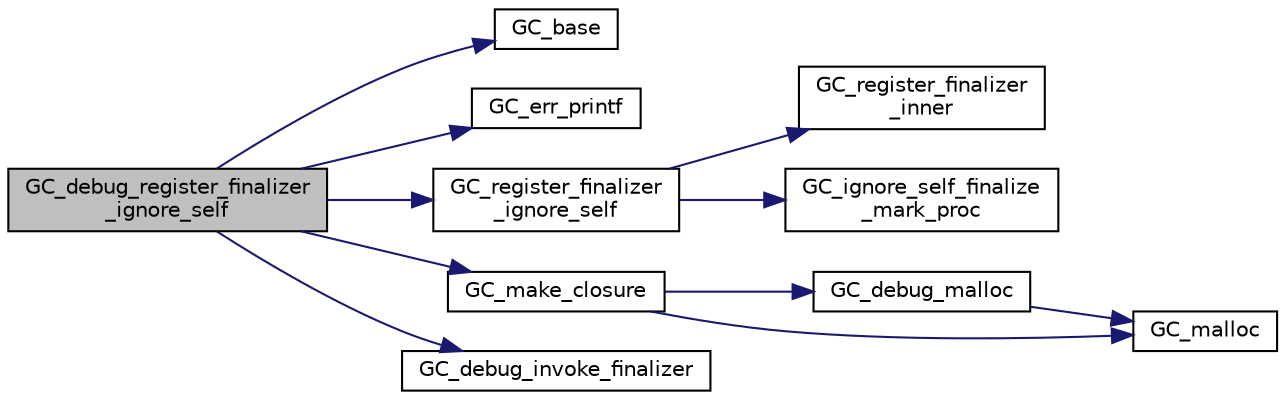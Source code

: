 digraph "GC_debug_register_finalizer_ignore_self"
{
  edge [fontname="Helvetica",fontsize="10",labelfontname="Helvetica",labelfontsize="10"];
  node [fontname="Helvetica",fontsize="10",shape=record];
  rankdir="LR";
  Node855 [label="GC_debug_register_finalizer\l_ignore_self",height=0.2,width=0.4,color="black", fillcolor="grey75", style="filled", fontcolor="black"];
  Node855 -> Node856 [color="midnightblue",fontsize="10",style="solid",fontname="Helvetica"];
  Node856 [label="GC_base",height=0.2,width=0.4,color="black", fillcolor="white", style="filled",URL="$d0/daa/gc_8h.html#a8b93cd0c8d9c312bbdf0e679d10b680a"];
  Node855 -> Node857 [color="midnightblue",fontsize="10",style="solid",fontname="Helvetica"];
  Node857 [label="GC_err_printf",height=0.2,width=0.4,color="black", fillcolor="white", style="filled",URL="$dd/d79/gc__priv_8h.html#a515817b1cc28538efe42e953361e6cb1"];
  Node855 -> Node858 [color="midnightblue",fontsize="10",style="solid",fontname="Helvetica"];
  Node858 [label="GC_register_finalizer\l_ignore_self",height=0.2,width=0.4,color="black", fillcolor="white", style="filled",URL="$d3/d1e/finalize_8c.html#a8e941f295c39454e8adf37c19a9e52ea"];
  Node858 -> Node859 [color="midnightblue",fontsize="10",style="solid",fontname="Helvetica"];
  Node859 [label="GC_register_finalizer\l_inner",height=0.2,width=0.4,color="black", fillcolor="white", style="filled",URL="$d3/d1e/finalize_8c.html#ab55c7b28e0047a802bf670c3240af122"];
  Node858 -> Node860 [color="midnightblue",fontsize="10",style="solid",fontname="Helvetica"];
  Node860 [label="GC_ignore_self_finalize\l_mark_proc",height=0.2,width=0.4,color="black", fillcolor="white", style="filled",URL="$d3/d1e/finalize_8c.html#a994744afd8aa6a32145f61e8d76e6a36"];
  Node855 -> Node861 [color="midnightblue",fontsize="10",style="solid",fontname="Helvetica"];
  Node861 [label="GC_make_closure",height=0.2,width=0.4,color="black", fillcolor="white", style="filled",URL="$d3/d7b/dbg__mlc_8c.html#a0d909b267b7ff2bdf81d95a1d81e508e"];
  Node861 -> Node862 [color="midnightblue",fontsize="10",style="solid",fontname="Helvetica"];
  Node862 [label="GC_debug_malloc",height=0.2,width=0.4,color="black", fillcolor="white", style="filled",URL="$d3/d7b/dbg__mlc_8c.html#af373e7a527b1267311ee8f5e249e7f03"];
  Node862 -> Node863 [color="midnightblue",fontsize="10",style="solid",fontname="Helvetica"];
  Node863 [label="GC_malloc",height=0.2,width=0.4,color="black", fillcolor="white", style="filled",URL="$d6/dcd/malloc_8c.html#a9181bcacd1d3f9ffb3567c73e06bd067"];
  Node861 -> Node863 [color="midnightblue",fontsize="10",style="solid",fontname="Helvetica"];
  Node855 -> Node864 [color="midnightblue",fontsize="10",style="solid",fontname="Helvetica"];
  Node864 [label="GC_debug_invoke_finalizer",height=0.2,width=0.4,color="black", fillcolor="white", style="filled",URL="$d3/d7b/dbg__mlc_8c.html#a11f94446abf1541b64505377a6d3b934"];
}
